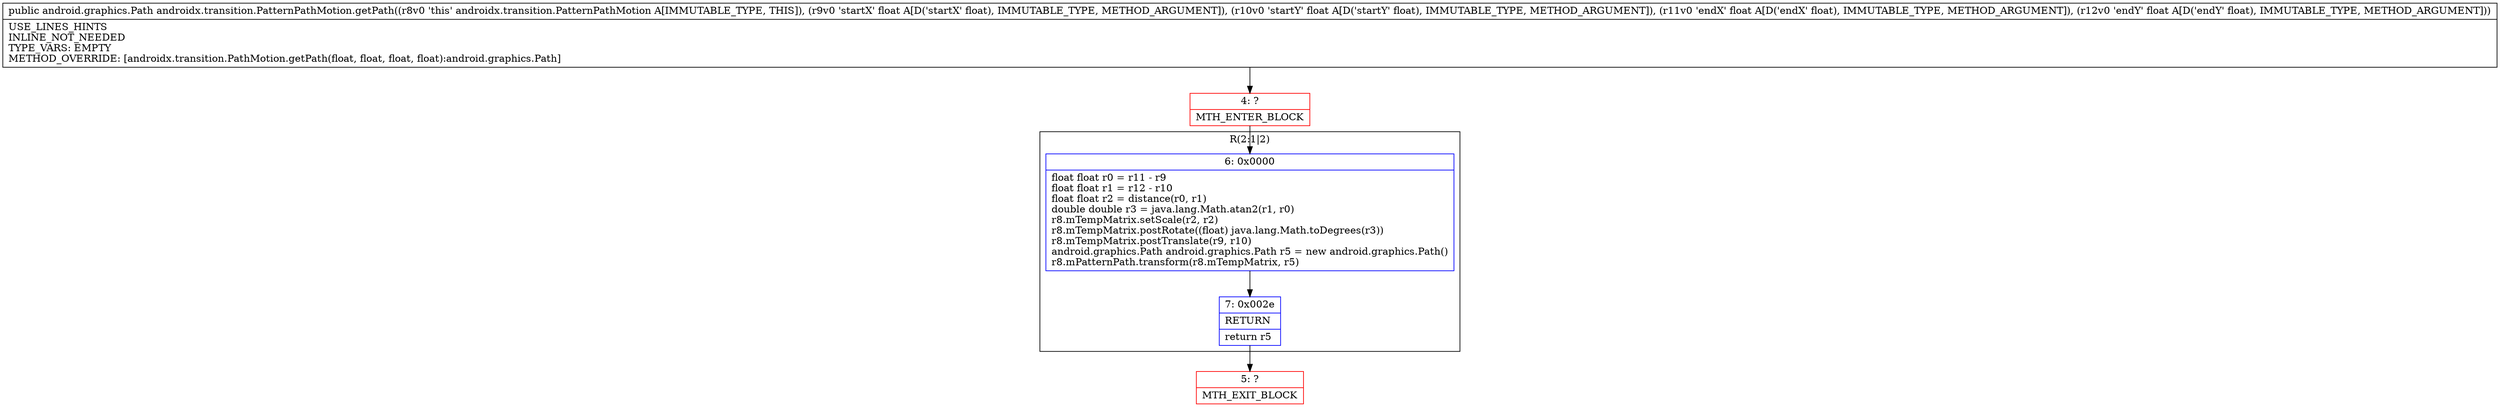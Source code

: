 digraph "CFG forandroidx.transition.PatternPathMotion.getPath(FFFF)Landroid\/graphics\/Path;" {
subgraph cluster_Region_1506111084 {
label = "R(2:1|2)";
node [shape=record,color=blue];
Node_6 [shape=record,label="{6\:\ 0x0000|float float r0 = r11 \- r9\lfloat float r1 = r12 \- r10\lfloat float r2 = distance(r0, r1)\ldouble double r3 = java.lang.Math.atan2(r1, r0)\lr8.mTempMatrix.setScale(r2, r2)\lr8.mTempMatrix.postRotate((float) java.lang.Math.toDegrees(r3))\lr8.mTempMatrix.postTranslate(r9, r10)\landroid.graphics.Path android.graphics.Path r5 = new android.graphics.Path()\lr8.mPatternPath.transform(r8.mTempMatrix, r5)\l}"];
Node_7 [shape=record,label="{7\:\ 0x002e|RETURN\l|return r5\l}"];
}
Node_4 [shape=record,color=red,label="{4\:\ ?|MTH_ENTER_BLOCK\l}"];
Node_5 [shape=record,color=red,label="{5\:\ ?|MTH_EXIT_BLOCK\l}"];
MethodNode[shape=record,label="{public android.graphics.Path androidx.transition.PatternPathMotion.getPath((r8v0 'this' androidx.transition.PatternPathMotion A[IMMUTABLE_TYPE, THIS]), (r9v0 'startX' float A[D('startX' float), IMMUTABLE_TYPE, METHOD_ARGUMENT]), (r10v0 'startY' float A[D('startY' float), IMMUTABLE_TYPE, METHOD_ARGUMENT]), (r11v0 'endX' float A[D('endX' float), IMMUTABLE_TYPE, METHOD_ARGUMENT]), (r12v0 'endY' float A[D('endY' float), IMMUTABLE_TYPE, METHOD_ARGUMENT]))  | USE_LINES_HINTS\lINLINE_NOT_NEEDED\lTYPE_VARS: EMPTY\lMETHOD_OVERRIDE: [androidx.transition.PathMotion.getPath(float, float, float, float):android.graphics.Path]\l}"];
MethodNode -> Node_4;Node_6 -> Node_7;
Node_7 -> Node_5;
Node_4 -> Node_6;
}

